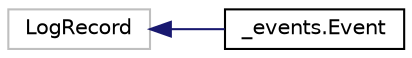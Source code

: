 digraph "Graphical Class Hierarchy"
{
 // LATEX_PDF_SIZE
  edge [fontname="Helvetica",fontsize="10",labelfontname="Helvetica",labelfontsize="10"];
  node [fontname="Helvetica",fontsize="10",shape=record];
  rankdir="LR";
  Node16305 [label="LogRecord",height=0.2,width=0.4,color="grey75", fillcolor="white", style="filled",tooltip=" "];
  Node16305 -> Node0 [dir="back",color="midnightblue",fontsize="10",style="solid",fontname="Helvetica"];
  Node0 [label="_events.Event",height=0.2,width=0.4,color="black", fillcolor="white", style="filled",URL="$class__events_1_1Event.html",tooltip=" "];
}
